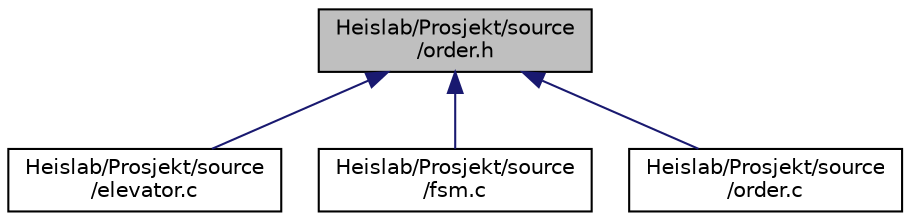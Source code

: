 digraph "Heislab/Prosjekt/source/order.h"
{
 // LATEX_PDF_SIZE
  edge [fontname="Helvetica",fontsize="10",labelfontname="Helvetica",labelfontsize="10"];
  node [fontname="Helvetica",fontsize="10",shape=record];
  Node1 [label="Heislab/Prosjekt/source\l/order.h",height=0.2,width=0.4,color="black", fillcolor="grey75", style="filled", fontcolor="black",tooltip="Håndtering av bestillinger i heissystemet."];
  Node1 -> Node2 [dir="back",color="midnightblue",fontsize="10",style="solid",fontname="Helvetica"];
  Node2 [label="Heislab/Prosjekt/source\l/elevator.c",height=0.2,width=0.4,color="black", fillcolor="white", style="filled",URL="$elevator_8c.html",tooltip="Hovedprogram for heissystemet."];
  Node1 -> Node3 [dir="back",color="midnightblue",fontsize="10",style="solid",fontname="Helvetica"];
  Node3 [label="Heislab/Prosjekt/source\l/fsm.c",height=0.2,width=0.4,color="black", fillcolor="white", style="filled",URL="$fsm_8c.html",tooltip="Implementasjon av finite state machine for heisen."];
  Node1 -> Node4 [dir="back",color="midnightblue",fontsize="10",style="solid",fontname="Helvetica"];
  Node4 [label="Heislab/Prosjekt/source\l/order.c",height=0.2,width=0.4,color="black", fillcolor="white", style="filled",URL="$order_8c.html",tooltip="Håndtering av heisens ordrekø."];
}
